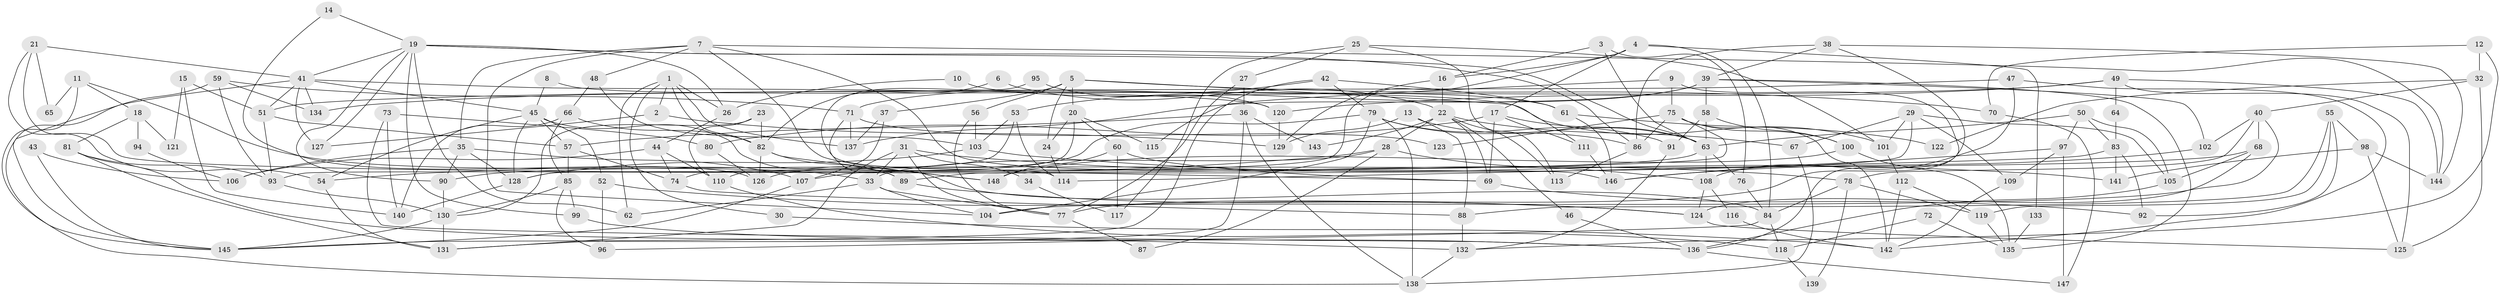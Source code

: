 // coarse degree distribution, {8: 0.0594059405940594, 3: 0.1782178217821782, 2: 0.12871287128712872, 5: 0.16831683168316833, 6: 0.10891089108910891, 7: 0.13861386138613863, 4: 0.16831683168316833, 9: 0.039603960396039604, 11: 0.009900990099009901}
// Generated by graph-tools (version 1.1) at 2025/41/03/06/25 10:41:58]
// undirected, 148 vertices, 296 edges
graph export_dot {
graph [start="1"]
  node [color=gray90,style=filled];
  1;
  2;
  3;
  4;
  5;
  6;
  7;
  8;
  9;
  10;
  11;
  12;
  13;
  14;
  15;
  16;
  17;
  18;
  19;
  20;
  21;
  22;
  23;
  24;
  25;
  26;
  27;
  28;
  29;
  30;
  31;
  32;
  33;
  34;
  35;
  36;
  37;
  38;
  39;
  40;
  41;
  42;
  43;
  44;
  45;
  46;
  47;
  48;
  49;
  50;
  51;
  52;
  53;
  54;
  55;
  56;
  57;
  58;
  59;
  60;
  61;
  62;
  63;
  64;
  65;
  66;
  67;
  68;
  69;
  70;
  71;
  72;
  73;
  74;
  75;
  76;
  77;
  78;
  79;
  80;
  81;
  82;
  83;
  84;
  85;
  86;
  87;
  88;
  89;
  90;
  91;
  92;
  93;
  94;
  95;
  96;
  97;
  98;
  99;
  100;
  101;
  102;
  103;
  104;
  105;
  106;
  107;
  108;
  109;
  110;
  111;
  112;
  113;
  114;
  115;
  116;
  117;
  118;
  119;
  120;
  121;
  122;
  123;
  124;
  125;
  126;
  127;
  128;
  129;
  130;
  131;
  132;
  133;
  134;
  135;
  136;
  137;
  138;
  139;
  140;
  141;
  142;
  143;
  144;
  145;
  146;
  147;
  148;
  1 -- 82;
  1 -- 2;
  1 -- 26;
  1 -- 30;
  1 -- 62;
  1 -- 137;
  2 -- 129;
  2 -- 127;
  3 -- 16;
  3 -- 63;
  3 -- 76;
  4 -- 84;
  4 -- 128;
  4 -- 16;
  4 -- 17;
  4 -- 133;
  5 -- 20;
  5 -- 37;
  5 -- 24;
  5 -- 56;
  5 -- 70;
  5 -- 111;
  6 -- 82;
  6 -- 22;
  7 -- 144;
  7 -- 48;
  7 -- 35;
  7 -- 104;
  7 -- 146;
  7 -- 148;
  8 -- 101;
  8 -- 45;
  9 -- 136;
  9 -- 75;
  9 -- 115;
  10 -- 26;
  10 -- 61;
  11 -- 33;
  11 -- 145;
  11 -- 18;
  11 -- 65;
  12 -- 32;
  12 -- 132;
  12 -- 70;
  13 -- 63;
  13 -- 129;
  13 -- 88;
  14 -- 126;
  14 -- 19;
  15 -- 51;
  15 -- 140;
  15 -- 121;
  16 -- 22;
  16 -- 129;
  17 -- 63;
  17 -- 69;
  17 -- 80;
  17 -- 111;
  18 -- 81;
  18 -- 94;
  18 -- 121;
  19 -- 86;
  19 -- 90;
  19 -- 26;
  19 -- 41;
  19 -- 62;
  19 -- 63;
  19 -- 99;
  19 -- 127;
  20 -- 60;
  20 -- 24;
  20 -- 110;
  20 -- 115;
  21 -- 69;
  21 -- 41;
  21 -- 54;
  21 -- 65;
  22 -- 69;
  22 -- 28;
  22 -- 46;
  22 -- 67;
  22 -- 113;
  22 -- 143;
  23 -- 130;
  23 -- 82;
  23 -- 110;
  24 -- 114;
  25 -- 113;
  25 -- 27;
  25 -- 101;
  25 -- 117;
  26 -- 44;
  27 -- 77;
  27 -- 36;
  28 -- 33;
  28 -- 54;
  28 -- 87;
  28 -- 108;
  29 -- 109;
  29 -- 67;
  29 -- 93;
  29 -- 101;
  29 -- 105;
  30 -- 142;
  31 -- 131;
  31 -- 33;
  31 -- 34;
  31 -- 77;
  31 -- 78;
  32 -- 125;
  32 -- 40;
  32 -- 122;
  33 -- 62;
  33 -- 104;
  33 -- 77;
  34 -- 117;
  35 -- 107;
  35 -- 90;
  35 -- 106;
  35 -- 128;
  36 -- 57;
  36 -- 138;
  36 -- 131;
  36 -- 143;
  37 -- 107;
  37 -- 137;
  38 -- 77;
  38 -- 39;
  38 -- 86;
  38 -- 144;
  39 -- 58;
  39 -- 71;
  39 -- 102;
  39 -- 135;
  39 -- 137;
  40 -- 102;
  40 -- 68;
  40 -- 78;
  40 -- 104;
  41 -- 45;
  41 -- 51;
  41 -- 120;
  41 -- 127;
  41 -- 134;
  41 -- 138;
  42 -- 79;
  42 -- 53;
  42 -- 61;
  42 -- 145;
  43 -- 145;
  43 -- 106;
  44 -- 110;
  44 -- 74;
  44 -- 106;
  45 -- 54;
  45 -- 52;
  45 -- 57;
  45 -- 89;
  45 -- 128;
  46 -- 136;
  47 -- 51;
  47 -- 108;
  47 -- 142;
  48 -- 103;
  48 -- 66;
  49 -- 144;
  49 -- 134;
  49 -- 64;
  49 -- 120;
  49 -- 125;
  50 -- 63;
  50 -- 97;
  50 -- 83;
  50 -- 105;
  51 -- 93;
  51 -- 57;
  52 -- 96;
  52 -- 124;
  53 -- 74;
  53 -- 103;
  53 -- 114;
  54 -- 131;
  55 -- 119;
  55 -- 88;
  55 -- 92;
  55 -- 98;
  56 -- 77;
  56 -- 103;
  57 -- 74;
  57 -- 85;
  58 -- 91;
  58 -- 63;
  58 -- 100;
  59 -- 71;
  59 -- 145;
  59 -- 93;
  59 -- 134;
  60 -- 148;
  60 -- 69;
  60 -- 117;
  61 -- 146;
  61 -- 122;
  63 -- 108;
  63 -- 76;
  63 -- 107;
  64 -- 83;
  66 -- 140;
  66 -- 85;
  66 -- 82;
  67 -- 138;
  68 -- 90;
  68 -- 105;
  68 -- 124;
  69 -- 92;
  70 -- 147;
  71 -- 84;
  71 -- 137;
  71 -- 123;
  72 -- 135;
  72 -- 118;
  73 -- 136;
  73 -- 80;
  73 -- 140;
  74 -- 88;
  75 -- 100;
  75 -- 89;
  75 -- 86;
  75 -- 123;
  75 -- 142;
  76 -- 84;
  77 -- 87;
  78 -- 84;
  78 -- 119;
  78 -- 139;
  79 -- 104;
  79 -- 86;
  79 -- 91;
  79 -- 126;
  79 -- 138;
  80 -- 126;
  81 -- 93;
  81 -- 132;
  81 -- 131;
  82 -- 148;
  82 -- 89;
  82 -- 126;
  83 -- 141;
  83 -- 92;
  83 -- 114;
  84 -- 96;
  84 -- 118;
  85 -- 130;
  85 -- 96;
  85 -- 99;
  86 -- 113;
  88 -- 132;
  89 -- 124;
  90 -- 130;
  91 -- 132;
  93 -- 130;
  94 -- 106;
  95 -- 120;
  95 -- 114;
  97 -- 147;
  97 -- 146;
  97 -- 109;
  98 -- 125;
  98 -- 141;
  98 -- 144;
  99 -- 136;
  100 -- 135;
  100 -- 148;
  101 -- 112;
  102 -- 146;
  103 -- 128;
  103 -- 141;
  105 -- 136;
  107 -- 145;
  108 -- 124;
  108 -- 116;
  109 -- 142;
  110 -- 118;
  111 -- 146;
  112 -- 142;
  112 -- 119;
  116 -- 142;
  118 -- 139;
  119 -- 135;
  120 -- 129;
  124 -- 125;
  128 -- 140;
  130 -- 131;
  130 -- 145;
  132 -- 138;
  133 -- 135;
  136 -- 147;
}
